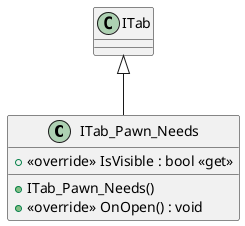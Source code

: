 @startuml
class ITab_Pawn_Needs {
    + <<override>> IsVisible : bool <<get>>
    + ITab_Pawn_Needs()
    + <<override>> OnOpen() : void
}
ITab <|-- ITab_Pawn_Needs
@enduml
